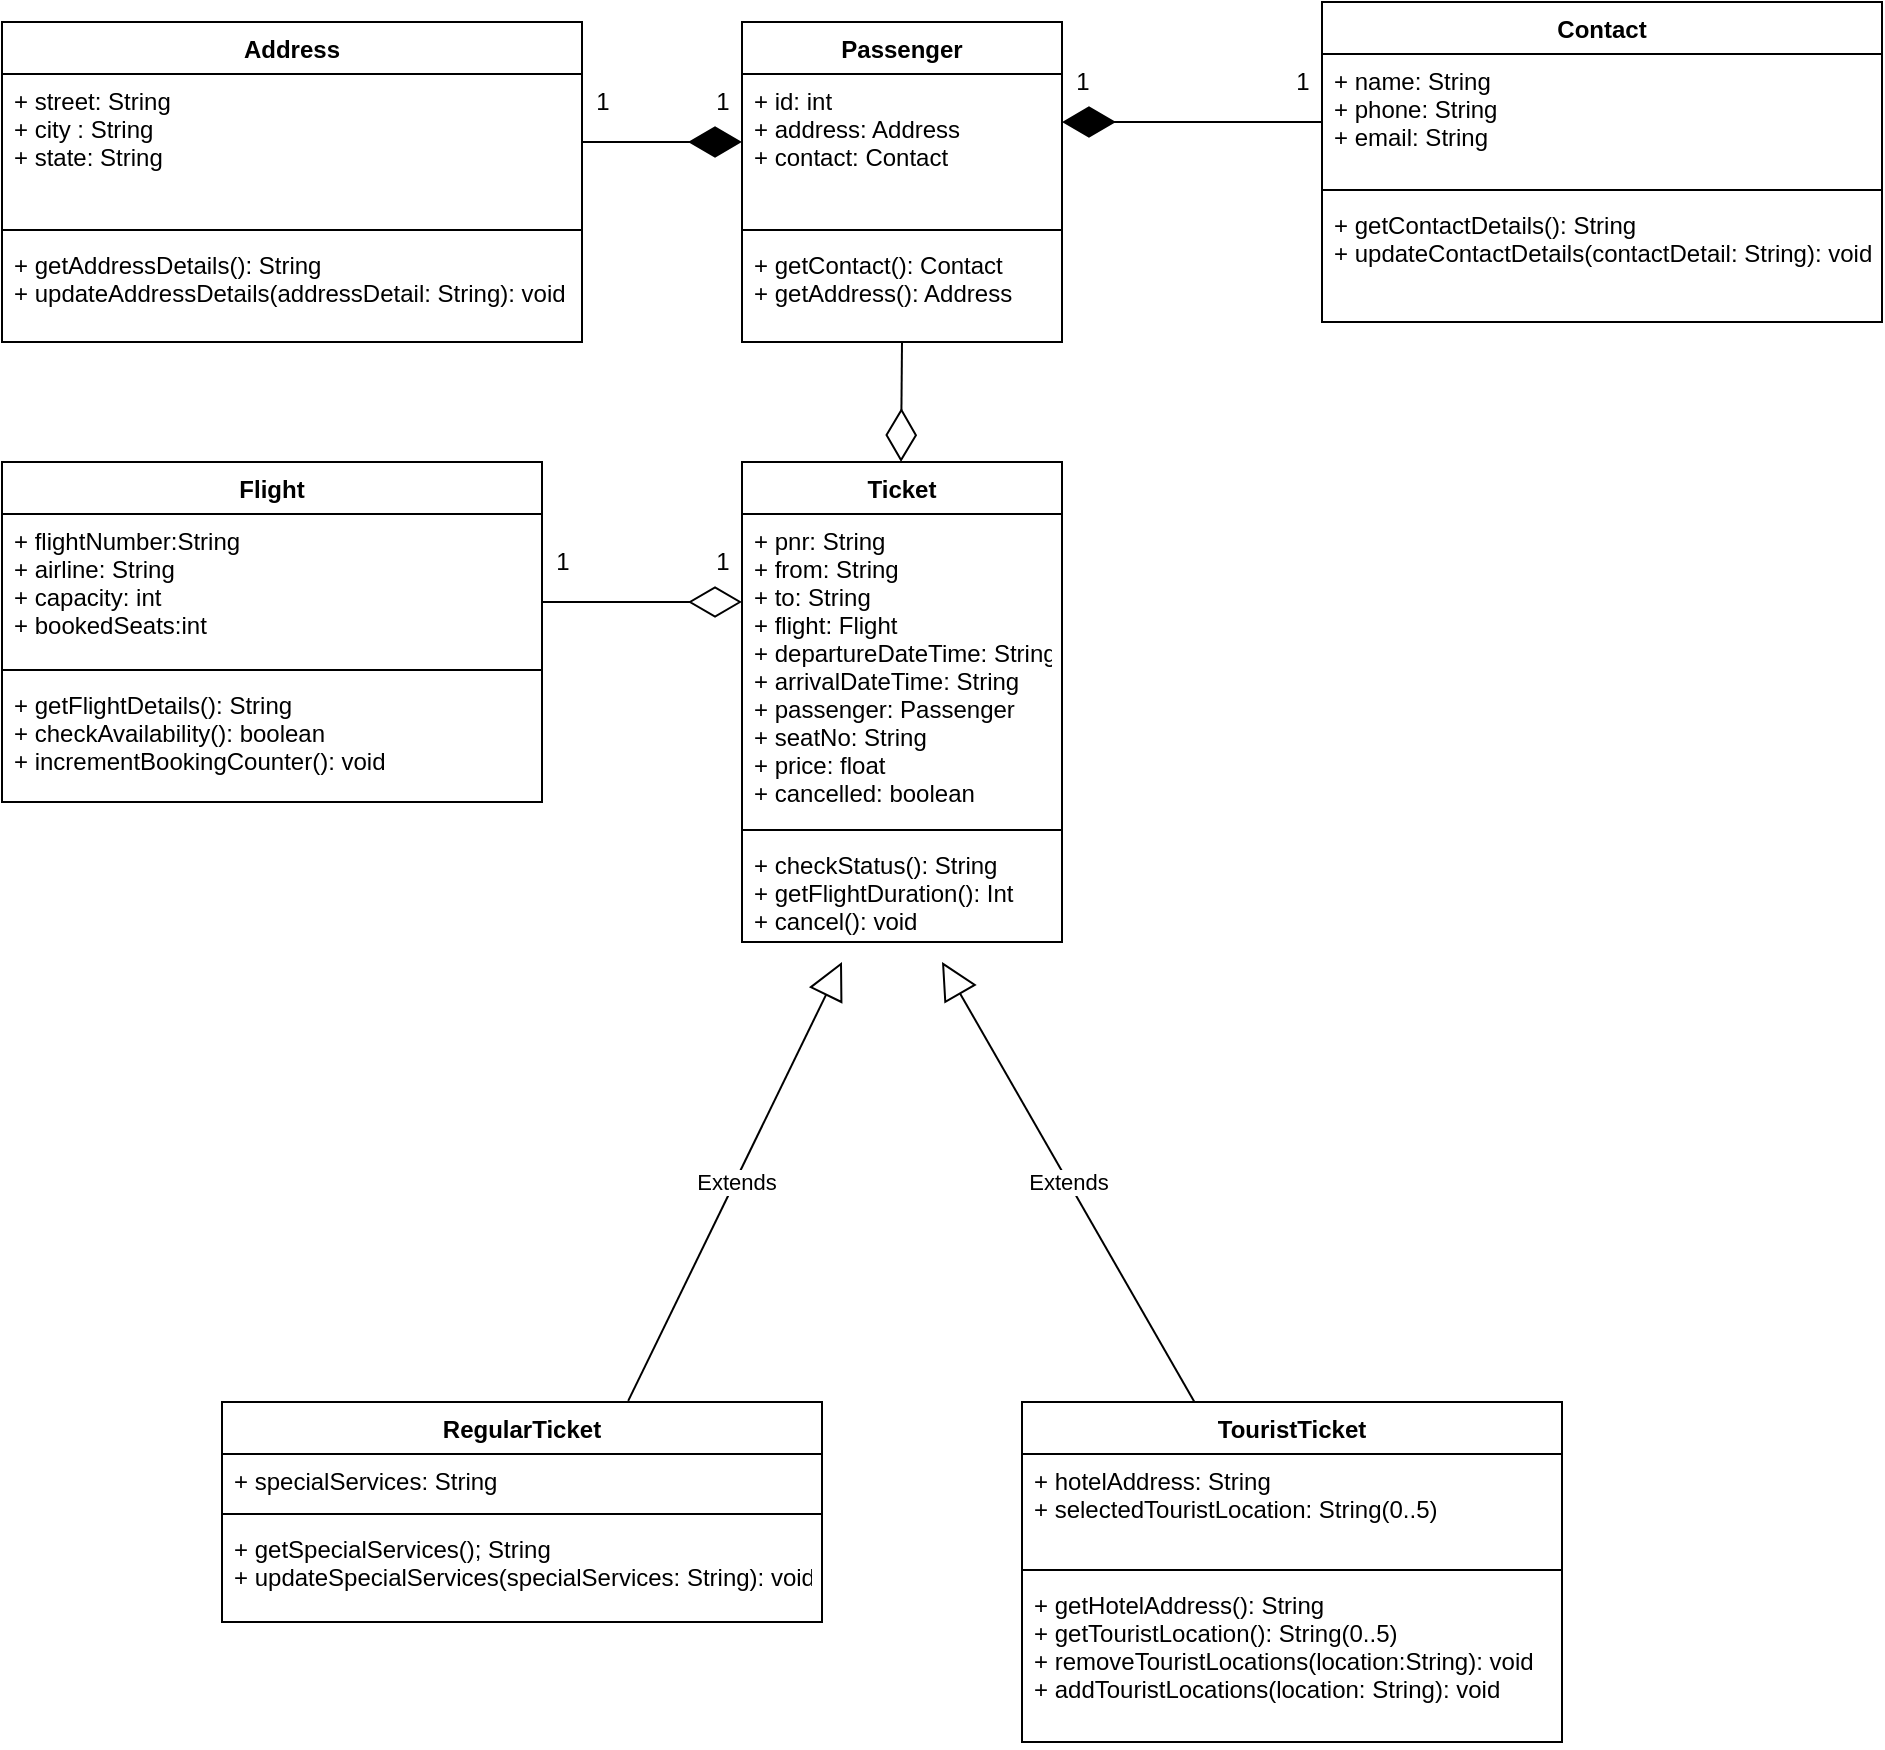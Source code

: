 <mxfile version="15.0.5" type="device"><diagram id="rP0vjCrYgnfXib8XNvGD" name="Page-1"><mxGraphModel dx="1888" dy="1621" grid="1" gridSize="10" guides="1" tooltips="1" connect="1" arrows="1" fold="1" page="1" pageScale="1" pageWidth="850" pageHeight="1100" math="0" shadow="0"><root><mxCell id="0"/><mxCell id="1" parent="0"/><mxCell id="qbc1JFu31s7nuyo5Jlum-1" value="Extends" style="endArrow=block;endSize=16;endFill=0;html=1;" edge="1" parent="1" source="qbc1JFu31s7nuyo5Jlum-22"><mxGeometry width="160" relative="1" as="geometry"><mxPoint x="-457.21" y="529.45" as="sourcePoint"/><mxPoint x="-310" y="420" as="targetPoint"/></mxGeometry></mxCell><mxCell id="qbc1JFu31s7nuyo5Jlum-2" value="Address" style="swimlane;fontStyle=1;align=center;verticalAlign=top;childLayout=stackLayout;horizontal=1;startSize=26;horizontalStack=0;resizeParent=1;resizeParentMax=0;resizeLast=0;collapsible=1;marginBottom=0;" vertex="1" parent="1"><mxGeometry x="-780" y="-50" width="290" height="160" as="geometry"/></mxCell><mxCell id="qbc1JFu31s7nuyo5Jlum-3" value="+ street: String&#10;+ city : String&#10;+ state: String" style="text;strokeColor=none;fillColor=none;align=left;verticalAlign=top;spacingLeft=4;spacingRight=4;overflow=hidden;rotatable=0;points=[[0,0.5],[1,0.5]];portConstraint=eastwest;" vertex="1" parent="qbc1JFu31s7nuyo5Jlum-2"><mxGeometry y="26" width="290" height="74" as="geometry"/></mxCell><mxCell id="qbc1JFu31s7nuyo5Jlum-4" value="" style="line;strokeWidth=1;fillColor=none;align=left;verticalAlign=middle;spacingTop=-1;spacingLeft=3;spacingRight=3;rotatable=0;labelPosition=right;points=[];portConstraint=eastwest;" vertex="1" parent="qbc1JFu31s7nuyo5Jlum-2"><mxGeometry y="100" width="290" height="8" as="geometry"/></mxCell><mxCell id="qbc1JFu31s7nuyo5Jlum-5" value="+ getAddressDetails(): String&#10;+ updateAddressDetails(addressDetail: String): void" style="text;strokeColor=none;fillColor=none;align=left;verticalAlign=top;spacingLeft=4;spacingRight=4;overflow=hidden;rotatable=0;points=[[0,0.5],[1,0.5]];portConstraint=eastwest;" vertex="1" parent="qbc1JFu31s7nuyo5Jlum-2"><mxGeometry y="108" width="290" height="52" as="geometry"/></mxCell><mxCell id="qbc1JFu31s7nuyo5Jlum-6" value="Passenger" style="swimlane;fontStyle=1;align=center;verticalAlign=top;childLayout=stackLayout;horizontal=1;startSize=26;horizontalStack=0;resizeParent=1;resizeParentMax=0;resizeLast=0;collapsible=1;marginBottom=0;" vertex="1" parent="1"><mxGeometry x="-410" y="-50" width="160" height="160" as="geometry"/></mxCell><mxCell id="qbc1JFu31s7nuyo5Jlum-7" value="+ id: int&#10;+ address: Address&#10;+ contact: Contact&#10;" style="text;strokeColor=none;fillColor=none;align=left;verticalAlign=top;spacingLeft=4;spacingRight=4;overflow=hidden;rotatable=0;points=[[0,0.5],[1,0.5]];portConstraint=eastwest;" vertex="1" parent="qbc1JFu31s7nuyo5Jlum-6"><mxGeometry y="26" width="160" height="74" as="geometry"/></mxCell><mxCell id="qbc1JFu31s7nuyo5Jlum-8" value="" style="line;strokeWidth=1;fillColor=none;align=left;verticalAlign=middle;spacingTop=-1;spacingLeft=3;spacingRight=3;rotatable=0;labelPosition=right;points=[];portConstraint=eastwest;" vertex="1" parent="qbc1JFu31s7nuyo5Jlum-6"><mxGeometry y="100" width="160" height="8" as="geometry"/></mxCell><mxCell id="qbc1JFu31s7nuyo5Jlum-9" value="+ getContact(): Contact&#10;+ getAddress(): Address" style="text;strokeColor=none;fillColor=none;align=left;verticalAlign=top;spacingLeft=4;spacingRight=4;overflow=hidden;rotatable=0;points=[[0,0.5],[1,0.5]];portConstraint=eastwest;" vertex="1" parent="qbc1JFu31s7nuyo5Jlum-6"><mxGeometry y="108" width="160" height="52" as="geometry"/></mxCell><mxCell id="qbc1JFu31s7nuyo5Jlum-10" value="Contact" style="swimlane;fontStyle=1;align=center;verticalAlign=top;childLayout=stackLayout;horizontal=1;startSize=26;horizontalStack=0;resizeParent=1;resizeParentMax=0;resizeLast=0;collapsible=1;marginBottom=0;" vertex="1" parent="1"><mxGeometry x="-120" y="-60" width="280" height="160" as="geometry"/></mxCell><mxCell id="qbc1JFu31s7nuyo5Jlum-11" value="+ name: String&#10;+ phone: String&#10;+ email: String&#10;" style="text;strokeColor=none;fillColor=none;align=left;verticalAlign=top;spacingLeft=4;spacingRight=4;overflow=hidden;rotatable=0;points=[[0,0.5],[1,0.5]];portConstraint=eastwest;" vertex="1" parent="qbc1JFu31s7nuyo5Jlum-10"><mxGeometry y="26" width="280" height="64" as="geometry"/></mxCell><mxCell id="qbc1JFu31s7nuyo5Jlum-12" value="" style="line;strokeWidth=1;fillColor=none;align=left;verticalAlign=middle;spacingTop=-1;spacingLeft=3;spacingRight=3;rotatable=0;labelPosition=right;points=[];portConstraint=eastwest;" vertex="1" parent="qbc1JFu31s7nuyo5Jlum-10"><mxGeometry y="90" width="280" height="8" as="geometry"/></mxCell><mxCell id="qbc1JFu31s7nuyo5Jlum-13" value="+ getContactDetails(): String&#10;+ updateContactDetails(contactDetail: String): void" style="text;strokeColor=none;fillColor=none;align=left;verticalAlign=top;spacingLeft=4;spacingRight=4;overflow=hidden;rotatable=0;points=[[0,0.5],[1,0.5]];portConstraint=eastwest;" vertex="1" parent="qbc1JFu31s7nuyo5Jlum-10"><mxGeometry y="98" width="280" height="62" as="geometry"/></mxCell><mxCell id="qbc1JFu31s7nuyo5Jlum-14" value="Ticket" style="swimlane;fontStyle=1;align=center;verticalAlign=top;childLayout=stackLayout;horizontal=1;startSize=26;horizontalStack=0;resizeParent=1;resizeParentMax=0;resizeLast=0;collapsible=1;marginBottom=0;" vertex="1" parent="1"><mxGeometry x="-410" y="170" width="160" height="240" as="geometry"/></mxCell><mxCell id="qbc1JFu31s7nuyo5Jlum-15" value="+ pnr: String&#10;+ from: String&#10;+ to: String&#10;+ flight: Flight&#10;+ departureDateTime: String&#10;+ arrivalDateTime: String&#10;+ passenger: Passenger&#10;+ seatNo: String&#10;+ price: float&#10;+ cancelled: boolean" style="text;strokeColor=none;fillColor=none;align=left;verticalAlign=top;spacingLeft=4;spacingRight=4;overflow=hidden;rotatable=0;points=[[0,0.5],[1,0.5]];portConstraint=eastwest;" vertex="1" parent="qbc1JFu31s7nuyo5Jlum-14"><mxGeometry y="26" width="160" height="154" as="geometry"/></mxCell><mxCell id="qbc1JFu31s7nuyo5Jlum-16" value="" style="line;strokeWidth=1;fillColor=none;align=left;verticalAlign=middle;spacingTop=-1;spacingLeft=3;spacingRight=3;rotatable=0;labelPosition=right;points=[];portConstraint=eastwest;" vertex="1" parent="qbc1JFu31s7nuyo5Jlum-14"><mxGeometry y="180" width="160" height="8" as="geometry"/></mxCell><mxCell id="qbc1JFu31s7nuyo5Jlum-17" value="+ checkStatus(): String&#10;+ getFlightDuration(): Int&#10;+ cancel(): void" style="text;strokeColor=none;fillColor=none;align=left;verticalAlign=top;spacingLeft=4;spacingRight=4;overflow=hidden;rotatable=0;points=[[0,0.5],[1,0.5]];portConstraint=eastwest;" vertex="1" parent="qbc1JFu31s7nuyo5Jlum-14"><mxGeometry y="188" width="160" height="52" as="geometry"/></mxCell><mxCell id="qbc1JFu31s7nuyo5Jlum-18" value="RegularTicket" style="swimlane;fontStyle=1;align=center;verticalAlign=top;childLayout=stackLayout;horizontal=1;startSize=26;horizontalStack=0;resizeParent=1;resizeParentMax=0;resizeLast=0;collapsible=1;marginBottom=0;" vertex="1" parent="1"><mxGeometry x="-670" y="640" width="300" height="110" as="geometry"/></mxCell><mxCell id="qbc1JFu31s7nuyo5Jlum-19" value="+ specialServices: String" style="text;strokeColor=none;fillColor=none;align=left;verticalAlign=top;spacingLeft=4;spacingRight=4;overflow=hidden;rotatable=0;points=[[0,0.5],[1,0.5]];portConstraint=eastwest;" vertex="1" parent="qbc1JFu31s7nuyo5Jlum-18"><mxGeometry y="26" width="300" height="26" as="geometry"/></mxCell><mxCell id="qbc1JFu31s7nuyo5Jlum-20" value="" style="line;strokeWidth=1;fillColor=none;align=left;verticalAlign=middle;spacingTop=-1;spacingLeft=3;spacingRight=3;rotatable=0;labelPosition=right;points=[];portConstraint=eastwest;" vertex="1" parent="qbc1JFu31s7nuyo5Jlum-18"><mxGeometry y="52" width="300" height="8" as="geometry"/></mxCell><mxCell id="qbc1JFu31s7nuyo5Jlum-21" value="+ getSpecialServices(); String&#10;+ updateSpecialServices(specialServices: String): void" style="text;strokeColor=none;fillColor=none;align=left;verticalAlign=top;spacingLeft=4;spacingRight=4;overflow=hidden;rotatable=0;points=[[0,0.5],[1,0.5]];portConstraint=eastwest;" vertex="1" parent="qbc1JFu31s7nuyo5Jlum-18"><mxGeometry y="60" width="300" height="50" as="geometry"/></mxCell><mxCell id="qbc1JFu31s7nuyo5Jlum-22" value="TouristTicket" style="swimlane;fontStyle=1;align=center;verticalAlign=top;childLayout=stackLayout;horizontal=1;startSize=26;horizontalStack=0;resizeParent=1;resizeParentMax=0;resizeLast=0;collapsible=1;marginBottom=0;" vertex="1" parent="1"><mxGeometry x="-270" y="640" width="270" height="170" as="geometry"/></mxCell><mxCell id="qbc1JFu31s7nuyo5Jlum-23" value="+ hotelAddress: String&#10;+ selectedTouristLocation: String(0..5)" style="text;strokeColor=none;fillColor=none;align=left;verticalAlign=top;spacingLeft=4;spacingRight=4;overflow=hidden;rotatable=0;points=[[0,0.5],[1,0.5]];portConstraint=eastwest;" vertex="1" parent="qbc1JFu31s7nuyo5Jlum-22"><mxGeometry y="26" width="270" height="54" as="geometry"/></mxCell><mxCell id="qbc1JFu31s7nuyo5Jlum-24" value="" style="line;strokeWidth=1;fillColor=none;align=left;verticalAlign=middle;spacingTop=-1;spacingLeft=3;spacingRight=3;rotatable=0;labelPosition=right;points=[];portConstraint=eastwest;" vertex="1" parent="qbc1JFu31s7nuyo5Jlum-22"><mxGeometry y="80" width="270" height="8" as="geometry"/></mxCell><mxCell id="qbc1JFu31s7nuyo5Jlum-25" value="+ getHotelAddress(): String&#10;+ getTouristLocation(): String(0..5)&#10;+ removeTouristLocations(location:String): void&#10;+ addTouristLocations(location: String): void" style="text;strokeColor=none;fillColor=none;align=left;verticalAlign=top;spacingLeft=4;spacingRight=4;overflow=hidden;rotatable=0;points=[[0,0.5],[1,0.5]];portConstraint=eastwest;" vertex="1" parent="qbc1JFu31s7nuyo5Jlum-22"><mxGeometry y="88" width="270" height="82" as="geometry"/></mxCell><mxCell id="qbc1JFu31s7nuyo5Jlum-26" value="Flight" style="swimlane;fontStyle=1;align=center;verticalAlign=top;childLayout=stackLayout;horizontal=1;startSize=26;horizontalStack=0;resizeParent=1;resizeParentMax=0;resizeLast=0;collapsible=1;marginBottom=0;" vertex="1" parent="1"><mxGeometry x="-780" y="170" width="270" height="170" as="geometry"/></mxCell><mxCell id="qbc1JFu31s7nuyo5Jlum-27" value="+ flightNumber:String&#10;+ airline: String&#10;+ capacity: int&#10;+ bookedSeats:int&#10;" style="text;strokeColor=none;fillColor=none;align=left;verticalAlign=top;spacingLeft=4;spacingRight=4;overflow=hidden;rotatable=0;points=[[0,0.5],[1,0.5]];portConstraint=eastwest;" vertex="1" parent="qbc1JFu31s7nuyo5Jlum-26"><mxGeometry y="26" width="270" height="74" as="geometry"/></mxCell><mxCell id="qbc1JFu31s7nuyo5Jlum-28" value="" style="line;strokeWidth=1;fillColor=none;align=left;verticalAlign=middle;spacingTop=-1;spacingLeft=3;spacingRight=3;rotatable=0;labelPosition=right;points=[];portConstraint=eastwest;" vertex="1" parent="qbc1JFu31s7nuyo5Jlum-26"><mxGeometry y="100" width="270" height="8" as="geometry"/></mxCell><mxCell id="qbc1JFu31s7nuyo5Jlum-29" value="+ getFlightDetails(): String&#10;+ checkAvailability(): boolean&#10;+ incrementBookingCounter(): void&#10;" style="text;strokeColor=none;fillColor=none;align=left;verticalAlign=top;spacingLeft=4;spacingRight=4;overflow=hidden;rotatable=0;points=[[0,0.5],[1,0.5]];portConstraint=eastwest;" vertex="1" parent="qbc1JFu31s7nuyo5Jlum-26"><mxGeometry y="108" width="270" height="62" as="geometry"/></mxCell><mxCell id="qbc1JFu31s7nuyo5Jlum-30" value="" style="endArrow=diamondThin;endFill=1;endSize=24;html=1;" edge="1" parent="1"><mxGeometry width="160" relative="1" as="geometry"><mxPoint x="-490" y="10" as="sourcePoint"/><mxPoint x="-410" y="10" as="targetPoint"/></mxGeometry></mxCell><mxCell id="qbc1JFu31s7nuyo5Jlum-31" value="" style="endArrow=diamondThin;endFill=1;endSize=24;html=1;" edge="1" parent="1"><mxGeometry width="160" relative="1" as="geometry"><mxPoint x="-120" as="sourcePoint"/><mxPoint x="-250" as="targetPoint"/></mxGeometry></mxCell><mxCell id="qbc1JFu31s7nuyo5Jlum-32" value="" style="endArrow=diamondThin;endFill=0;endSize=24;html=1;" edge="1" parent="1"><mxGeometry width="160" relative="1" as="geometry"><mxPoint x="-510" y="240" as="sourcePoint"/><mxPoint x="-410" y="240" as="targetPoint"/></mxGeometry></mxCell><mxCell id="qbc1JFu31s7nuyo5Jlum-33" value="" style="endArrow=diamondThin;endFill=0;endSize=24;html=1;" edge="1" parent="1"><mxGeometry width="160" relative="1" as="geometry"><mxPoint x="-330" y="110" as="sourcePoint"/><mxPoint x="-330.5" y="170" as="targetPoint"/></mxGeometry></mxCell><mxCell id="qbc1JFu31s7nuyo5Jlum-34" value="Extends" style="endArrow=block;endSize=16;endFill=0;html=1;exitX=0.677;exitY=-0.005;exitDx=0;exitDy=0;exitPerimeter=0;" edge="1" parent="1" source="qbc1JFu31s7nuyo5Jlum-18"><mxGeometry width="160" relative="1" as="geometry"><mxPoint x="-450" y="490" as="sourcePoint"/><mxPoint x="-360" y="420" as="targetPoint"/></mxGeometry></mxCell><mxCell id="qbc1JFu31s7nuyo5Jlum-35" value="1" style="text;html=1;align=center;verticalAlign=middle;resizable=0;points=[];autosize=1;strokeColor=none;fillColor=none;" vertex="1" parent="1"><mxGeometry x="-490" y="-20" width="20" height="20" as="geometry"/></mxCell><mxCell id="qbc1JFu31s7nuyo5Jlum-36" value="1" style="text;html=1;align=center;verticalAlign=middle;resizable=0;points=[];autosize=1;strokeColor=none;fillColor=none;" vertex="1" parent="1"><mxGeometry x="-430" y="-20" width="20" height="20" as="geometry"/></mxCell><mxCell id="qbc1JFu31s7nuyo5Jlum-37" value="1" style="text;html=1;align=center;verticalAlign=middle;resizable=0;points=[];autosize=1;strokeColor=none;fillColor=none;" vertex="1" parent="1"><mxGeometry x="-250" y="-30" width="20" height="20" as="geometry"/></mxCell><mxCell id="qbc1JFu31s7nuyo5Jlum-38" value="1" style="text;html=1;align=center;verticalAlign=middle;resizable=0;points=[];autosize=1;strokeColor=none;fillColor=none;" vertex="1" parent="1"><mxGeometry x="-140" y="-30" width="20" height="20" as="geometry"/></mxCell><mxCell id="qbc1JFu31s7nuyo5Jlum-39" value="1" style="text;html=1;align=center;verticalAlign=middle;resizable=0;points=[];autosize=1;strokeColor=none;fillColor=none;" vertex="1" parent="1"><mxGeometry x="-510" y="210" width="20" height="20" as="geometry"/></mxCell><mxCell id="qbc1JFu31s7nuyo5Jlum-40" value="1" style="text;html=1;align=center;verticalAlign=middle;resizable=0;points=[];autosize=1;strokeColor=none;fillColor=none;" vertex="1" parent="1"><mxGeometry x="-430" y="210" width="20" height="20" as="geometry"/></mxCell></root></mxGraphModel></diagram></mxfile>